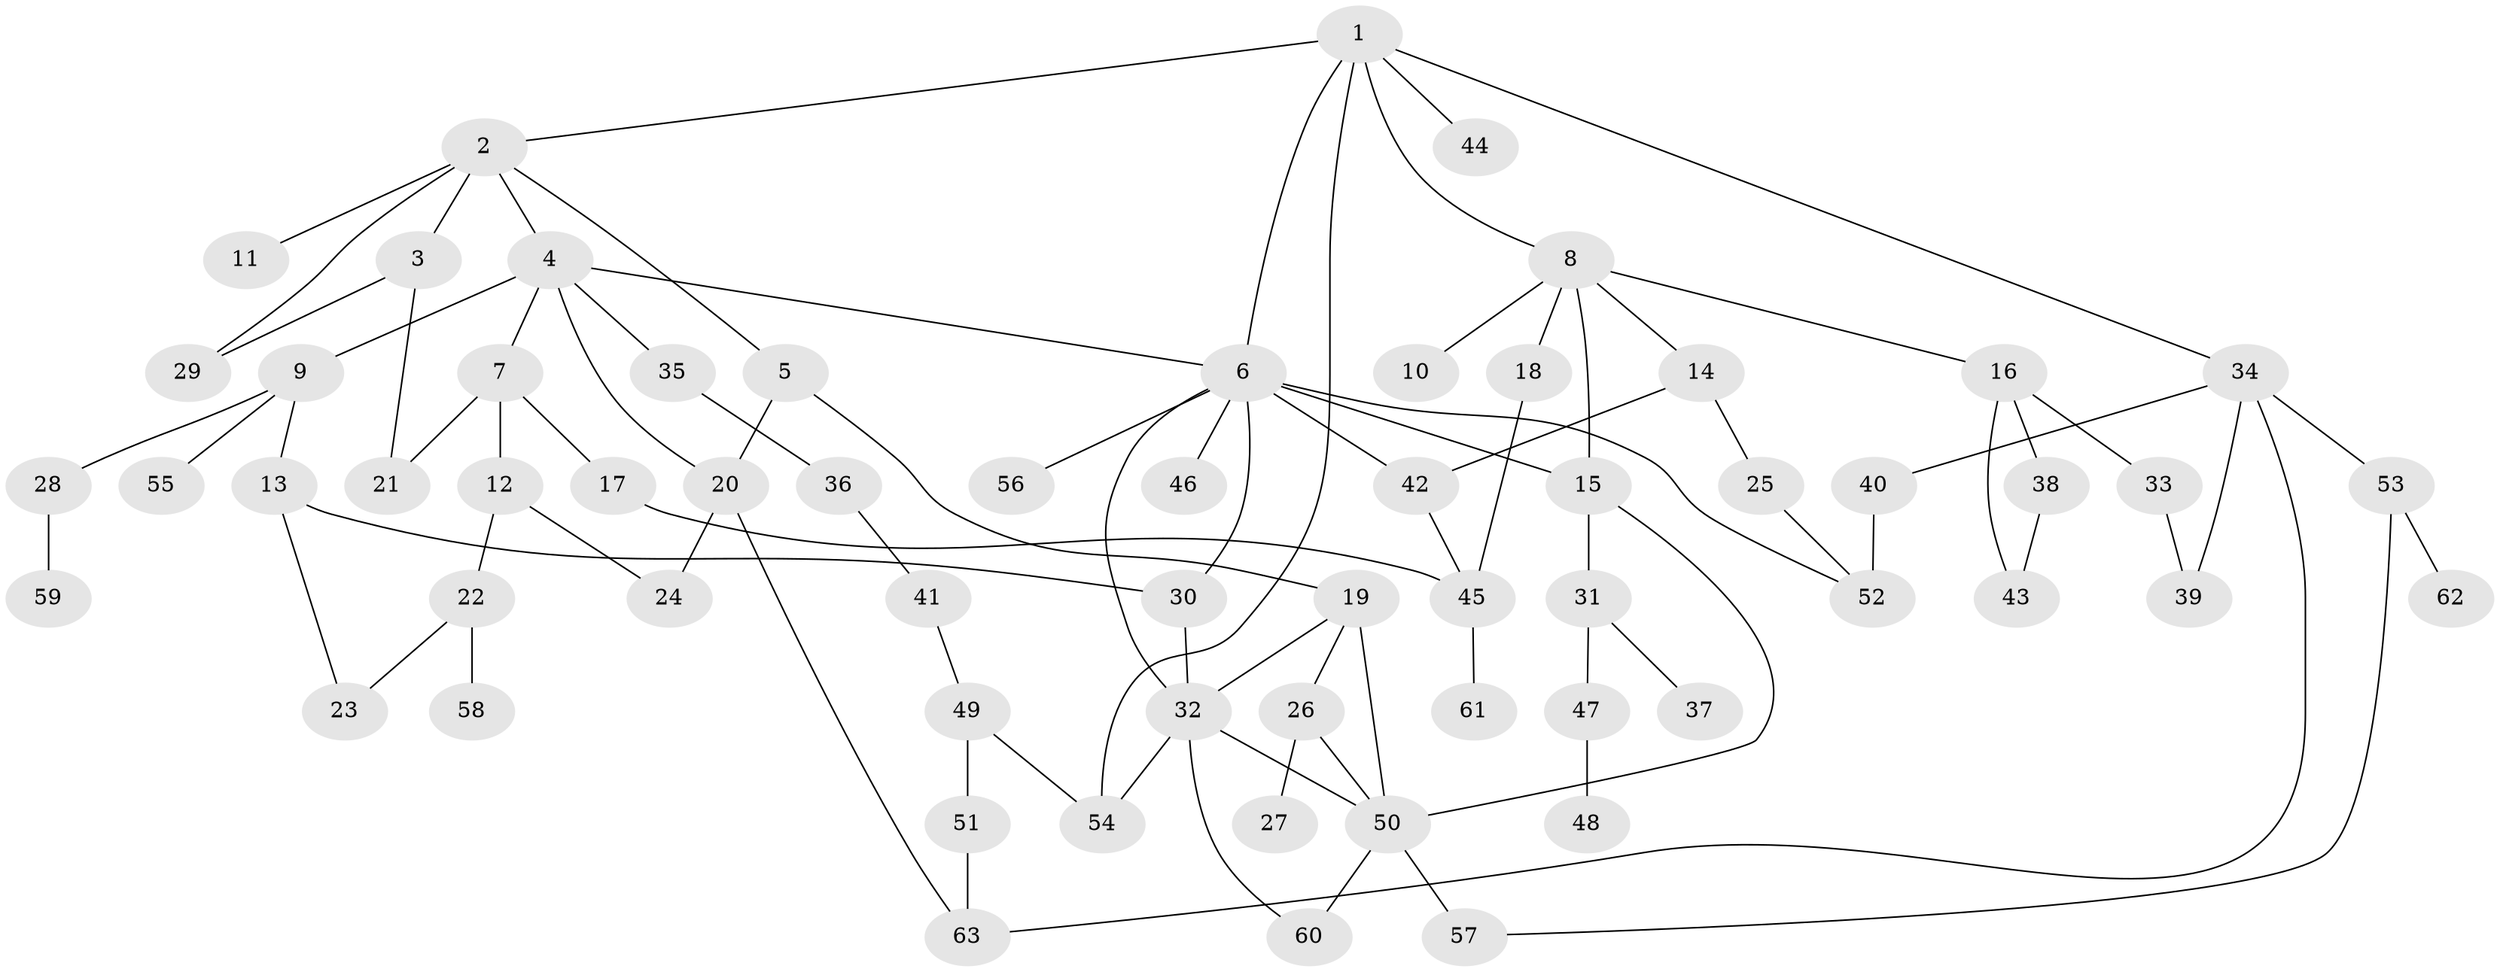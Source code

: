 // coarse degree distribution, {1: 0.3870967741935484, 3: 0.1935483870967742, 7: 0.06451612903225806, 2: 0.25806451612903225, 5: 0.03225806451612903, 6: 0.03225806451612903, 9: 0.03225806451612903}
// Generated by graph-tools (version 1.1) at 2025/46/03/04/25 21:46:14]
// undirected, 63 vertices, 88 edges
graph export_dot {
graph [start="1"]
  node [color=gray90,style=filled];
  1;
  2;
  3;
  4;
  5;
  6;
  7;
  8;
  9;
  10;
  11;
  12;
  13;
  14;
  15;
  16;
  17;
  18;
  19;
  20;
  21;
  22;
  23;
  24;
  25;
  26;
  27;
  28;
  29;
  30;
  31;
  32;
  33;
  34;
  35;
  36;
  37;
  38;
  39;
  40;
  41;
  42;
  43;
  44;
  45;
  46;
  47;
  48;
  49;
  50;
  51;
  52;
  53;
  54;
  55;
  56;
  57;
  58;
  59;
  60;
  61;
  62;
  63;
  1 -- 2;
  1 -- 6;
  1 -- 8;
  1 -- 34;
  1 -- 44;
  1 -- 54;
  2 -- 3;
  2 -- 4;
  2 -- 5;
  2 -- 11;
  2 -- 29;
  3 -- 29;
  3 -- 21;
  4 -- 7;
  4 -- 9;
  4 -- 35;
  4 -- 20;
  4 -- 6;
  5 -- 19;
  5 -- 20;
  6 -- 15;
  6 -- 30;
  6 -- 42;
  6 -- 46;
  6 -- 56;
  6 -- 52;
  6 -- 32;
  7 -- 12;
  7 -- 17;
  7 -- 21;
  8 -- 10;
  8 -- 14;
  8 -- 16;
  8 -- 18;
  8 -- 15;
  9 -- 13;
  9 -- 28;
  9 -- 55;
  12 -- 22;
  12 -- 24;
  13 -- 23;
  13 -- 30;
  14 -- 25;
  14 -- 42;
  15 -- 31;
  15 -- 50;
  16 -- 33;
  16 -- 38;
  16 -- 43;
  17 -- 45;
  18 -- 45;
  19 -- 26;
  19 -- 32;
  19 -- 50;
  20 -- 24;
  20 -- 63;
  22 -- 58;
  22 -- 23;
  25 -- 52;
  26 -- 27;
  26 -- 50;
  28 -- 59;
  30 -- 32;
  31 -- 37;
  31 -- 47;
  32 -- 54;
  32 -- 60;
  32 -- 50;
  33 -- 39;
  34 -- 40;
  34 -- 53;
  34 -- 63;
  34 -- 39;
  35 -- 36;
  36 -- 41;
  38 -- 43;
  40 -- 52;
  41 -- 49;
  42 -- 45;
  45 -- 61;
  47 -- 48;
  49 -- 51;
  49 -- 54;
  50 -- 57;
  50 -- 60;
  51 -- 63;
  53 -- 57;
  53 -- 62;
}
